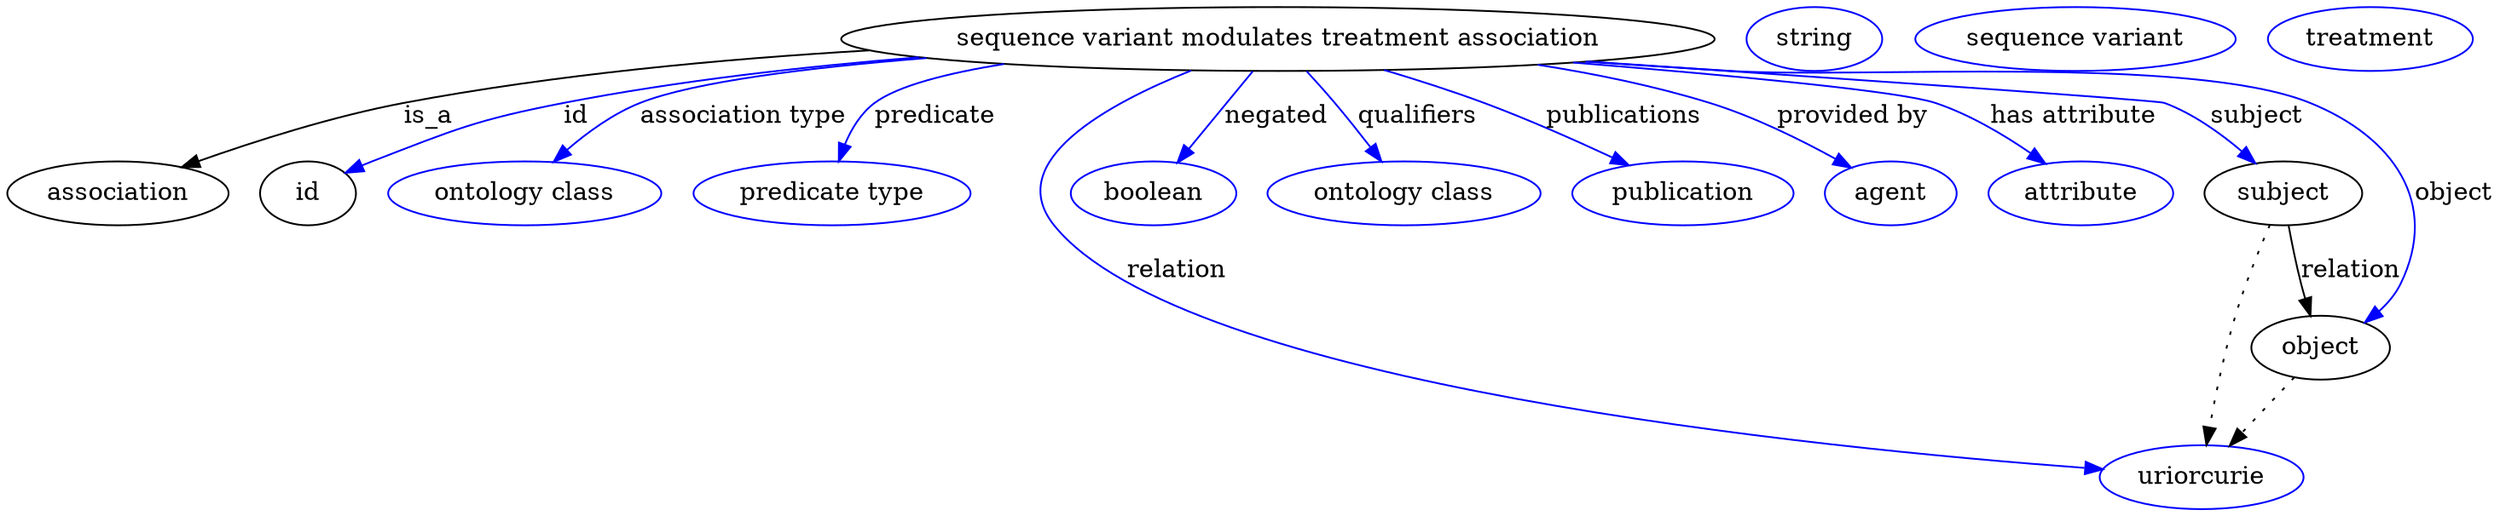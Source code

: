 digraph {
	graph [bb="0,0,1163,283"];
	node [label="\N"];
	"sequence variant modulates treatment association"	 [height=0.5,
		label="sequence variant modulates treatment association",
		pos="605.05,265",
		width=5.1815];
	association	 [height=0.5,
		pos="50.046,178",
		width=1.3902];
	"sequence variant modulates treatment association" -> association	 [label=is_a,
		lp="209.05,221.5",
		pos="e,82.602,191.8 448.82,255.11 354.88,248.4 244.74,238.96 198.05,229 161.39,221.19 121.28,206.99 92.069,195.56"];
	id	 [height=0.5,
		pos="145.05,178",
		width=0.75];
	"sequence variant modulates treatment association" -> id	 [color=blue,
		label=id,
		lp="279.55,221.5",
		pos="e,166.55,189.29 447.21,255.37 391.97,250.02 329.83,241.75 274.05,229 231.29,219.23 221.4,213.17 181.05,196 179.26,195.24 177.44,\
194.43 175.61,193.6",
		style=solid];
	"association type"	 [color=blue,
		height=0.5,
		label="ontology class",
		pos="252.05,178",
		width=1.7151];
	"sequence variant modulates treatment association" -> "association type"	 [color=blue,
		label="association type",
		lp="357.05,221.5",
		pos="e,267.84,195.68 454.77,254.26 397.14,248.52 338.99,240.26 313.05,229 298.98,222.9 285.64,212.49 275.04,202.67",
		style=solid];
	predicate	 [color=blue,
		height=0.5,
		label="predicate type",
		pos="392.05,178",
		width=1.679];
	"sequence variant modulates treatment association" -> predicate	 [color=blue,
		label=predicate,
		lp="441.05,221.5",
		pos="e,396.07,195.98 486.18,251.11 455.71,245.63 428.12,238.36 416.05,229 408.46,223.12 403.16,214.26 399.52,205.56",
		style=solid];
	relation	 [color=blue,
		height=0.5,
		label=uriorcurie,
		pos="1034,18",
		width=1.2638];
	"sequence variant modulates treatment association" -> relation	 [color=blue,
		label=relation,
		lp="561.05,134.5",
		pos="e,989.84,22.9 564.14,247.29 524.24,227.5 473.07,193.77 499.05,160 558.1,83.227 855.88,39.314 979.81,24.114",
		style=solid];
	negated	 [color=blue,
		height=0.5,
		label=boolean,
		pos="546.05,178",
		width=1.0652];
	"sequence variant modulates treatment association" -> negated	 [color=blue,
		label=negated,
		lp="601.55,221.5",
		pos="e,557.85,195.41 592.82,246.97 584.4,234.56 573.09,217.88 563.7,204.03",
		style=solid];
	qualifiers	 [color=blue,
		height=0.5,
		label="ontology class",
		pos="664.05,178",
		width=1.7151];
	"sequence variant modulates treatment association" -> qualifiers	 [color=blue,
		label=qualifiers,
		lp="665.05,221.5",
		pos="e,652.04,195.71 617.27,246.97 625.63,234.64 636.85,218.1 646.21,204.3",
		style=solid];
	publications	 [color=blue,
		height=0.5,
		label=publication,
		pos="794.05,178",
		width=1.3902];
	"sequence variant modulates treatment association" -> publications	 [color=blue,
		label=publications,
		lp="759.55,221.5",
		pos="e,766.23,193.23 651.19,247.52 665.38,241.88 680.96,235.43 695.05,229 715.96,219.46 738.81,207.77 757.28,198",
		style=solid];
	"provided by"	 [color=blue,
		height=0.5,
		label=agent,
		pos="892.05,178",
		width=0.83048];
	"sequence variant modulates treatment association" -> "provided by"	 [color=blue,
		label="provided by",
		lp="863.05,221.5",
		pos="e,871.77,191.27 714.72,250.44 742.05,245.18 770.98,238.19 797.05,229 820.3,220.8 844.78,207.53 863.07,196.59",
		style=solid];
	"has attribute"	 [color=blue,
		height=0.5,
		label=attribute,
		pos="980.05,178",
		width=1.1193];
	"sequence variant modulates treatment association" -> "has attribute"	 [color=blue,
		label="has attribute",
		lp="963.55,221.5",
		pos="e,960.65,193.9 733.95,251.93 805.79,244.18 883.99,234.76 900.05,229 918.84,222.26 937.77,210.47 952.49,199.92",
		style=solid];
	subject	 [height=0.5,
		pos="1074,178",
		width=0.99297];
	"sequence variant modulates treatment association" -> subject	 [color=blue,
		label=subject,
		lp="1048.5,221.5",
		pos="e,1056.9,193.87 739.84,252.51 760.02,250.65 780.58,248.77 800.05,247 889.37,238.88 916.78,259.72 1001,229 1018.6,222.6 1035.9,210.87 \
1049.2,200.27",
		style=solid];
	object	 [height=0.5,
		pos="1094,91",
		width=0.9027];
	"sequence variant modulates treatment association" -> object	 [color=blue,
		label=object,
		lp="1146,178",
		pos="e,1114.2,105.27 737.43,252.31 758.37,250.44 779.8,248.6 800.05,247 860.43,242.22 1014.9,249.15 1072,229 1096.1,220.51 1104.9,217.23 \
1119,196 1132.7,175.55 1128.4,166.44 1131,142 1131.8,135.37 1133.6,133.14 1131,127 1128.8,121.74 1125.4,116.86 1121.5,112.51",
		style=solid];
	association_id	 [color=blue,
		height=0.5,
		label=string,
		pos="840.05,265",
		width=0.84854];
	subject -> relation	 [pos="e,1037.4,36.239 1068.1,159.97 1063.6,146.12 1057.5,126.47 1053,109 1047.7,88.088 1042.7,64.188 1039.2,46.13",
		style=dotted];
	subject -> object	 [label=relation,
		lp="1106,134.5",
		pos="e,1089.9,109 1078.2,159.97 1080.9,148.08 1084.6,132.25 1087.7,118.76"];
	"sequence variant modulates treatment association_subject"	 [color=blue,
		height=0.5,
		label="sequence variant",
		pos="958.05,265",
		width=1.9318];
	object -> relation	 [pos="e,1048.2,35.261 1080.4,74.435 1072.8,65.207 1063.2,53.528 1054.8,43.191",
		style=dotted];
	"sequence variant modulates treatment association_object"	 [color=blue,
		height=0.5,
		label=treatment,
		pos="1090,265",
		width=1.2277];
}
